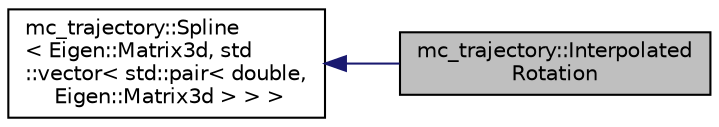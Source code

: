 digraph "mc_trajectory::InterpolatedRotation"
{
 // INTERACTIVE_SVG=YES
 // LATEX_PDF_SIZE
  edge [fontname="Helvetica",fontsize="10",labelfontname="Helvetica",labelfontsize="10"];
  node [fontname="Helvetica",fontsize="10",shape=record];
  rankdir="LR";
  Node1 [label="mc_trajectory::Interpolated\lRotation",height=0.2,width=0.4,color="black", fillcolor="grey75", style="filled", fontcolor="black",tooltip="Describes a trajectory with smoothly interpolate rotation between waypoints."];
  Node2 -> Node1 [dir="back",color="midnightblue",fontsize="10",style="solid",fontname="Helvetica"];
  Node2 [label="mc_trajectory::Spline\l\< Eigen::Matrix3d, std\l::vector\< std::pair\< double,\l Eigen::Matrix3d \> \> \>",height=0.2,width=0.4,color="black", fillcolor="white", style="filled",URL="$structmc__trajectory_1_1Spline.html",tooltip=" "];
}
